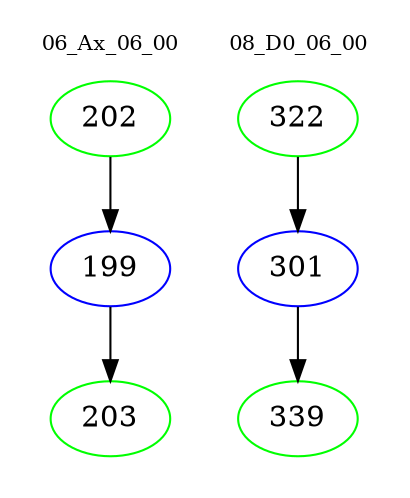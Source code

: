 digraph{
subgraph cluster_0 {
color = white
label = "06_Ax_06_00";
fontsize=10;
T0_202 [label="202", color="green"]
T0_202 -> T0_199 [color="black"]
T0_199 [label="199", color="blue"]
T0_199 -> T0_203 [color="black"]
T0_203 [label="203", color="green"]
}
subgraph cluster_1 {
color = white
label = "08_D0_06_00";
fontsize=10;
T1_322 [label="322", color="green"]
T1_322 -> T1_301 [color="black"]
T1_301 [label="301", color="blue"]
T1_301 -> T1_339 [color="black"]
T1_339 [label="339", color="green"]
}
}
